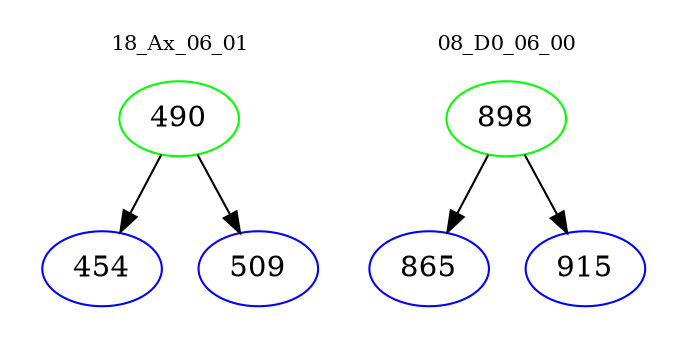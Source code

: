 digraph{
subgraph cluster_0 {
color = white
label = "18_Ax_06_01";
fontsize=10;
T0_490 [label="490", color="green"]
T0_490 -> T0_454 [color="black"]
T0_454 [label="454", color="blue"]
T0_490 -> T0_509 [color="black"]
T0_509 [label="509", color="blue"]
}
subgraph cluster_1 {
color = white
label = "08_D0_06_00";
fontsize=10;
T1_898 [label="898", color="green"]
T1_898 -> T1_865 [color="black"]
T1_865 [label="865", color="blue"]
T1_898 -> T1_915 [color="black"]
T1_915 [label="915", color="blue"]
}
}
